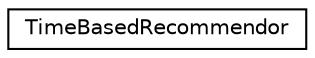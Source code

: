 digraph G
{
  edge [fontname="Helvetica",fontsize="10",labelfontname="Helvetica",labelfontsize="10"];
  node [fontname="Helvetica",fontsize="10",shape=record];
  rankdir=LR;
  Node1 [label="TimeBasedRecommendor",height=0.2,width=0.4,color="black", fillcolor="white", style="filled",URL="$class_time_based_recommendor.html"];
}
